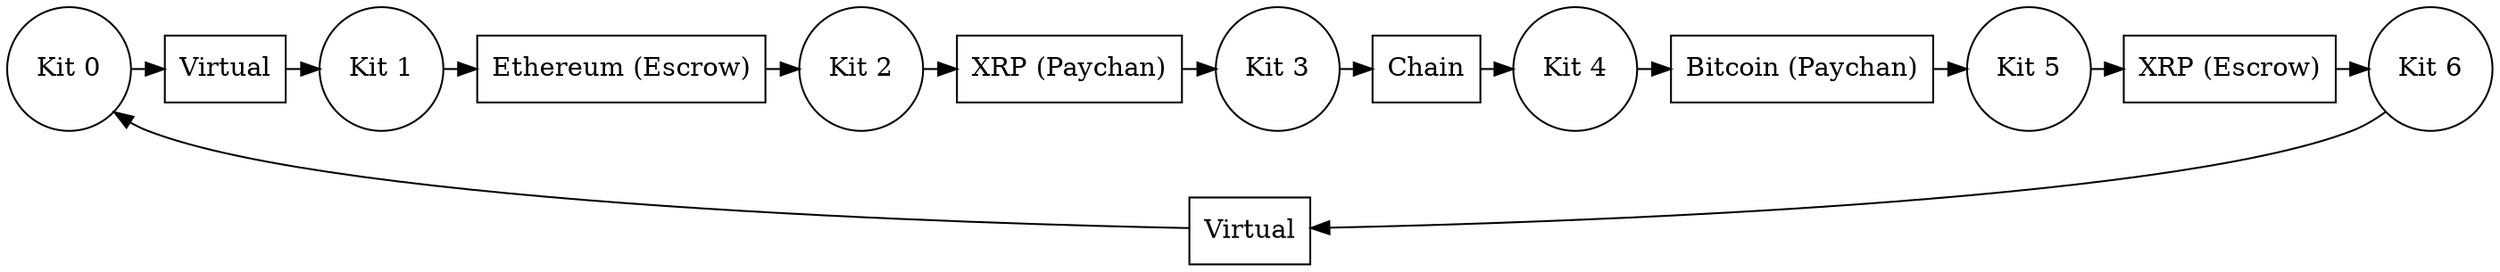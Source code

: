 digraph ILP {
  
  k0 [label="Kit 0",shape="circle"]
  k1 [label="Kit 1",shape="circle"]
  k2 [label="Kit 2",shape="circle"]
  k3 [label="Kit 3",shape="circle"]
  k4 [label="Kit 4",shape="circle"]
  k5 [label="Kit 5",shape="circle"]
  k6 [label="Kit 6",shape="circle"]

  v [label="Virtual",shape="box"]
  et [label="Ethereum (Escrow)",shape="box"]
  xp [label="XRP (Paychan)",shape="box"]
  ch [label="Chain",shape="box"]
  bp [label="Bitcoin (Paychan)",shape="box"]
  xe [label="XRP (Escrow)",shape="box"]
  v2 [label="Virtual",shape="box"]

  {rank = same;k0;k1;k2;k3;k4;k5;k6;v;et;xp;ch;bp;xe}

  k0 -> v -> k1 -> et -> k2 -> xp -> k3
  k3 -> ch -> k4 -> bp -> k5 -> xe -> k6
  k6 -> v2 -> k0
}
